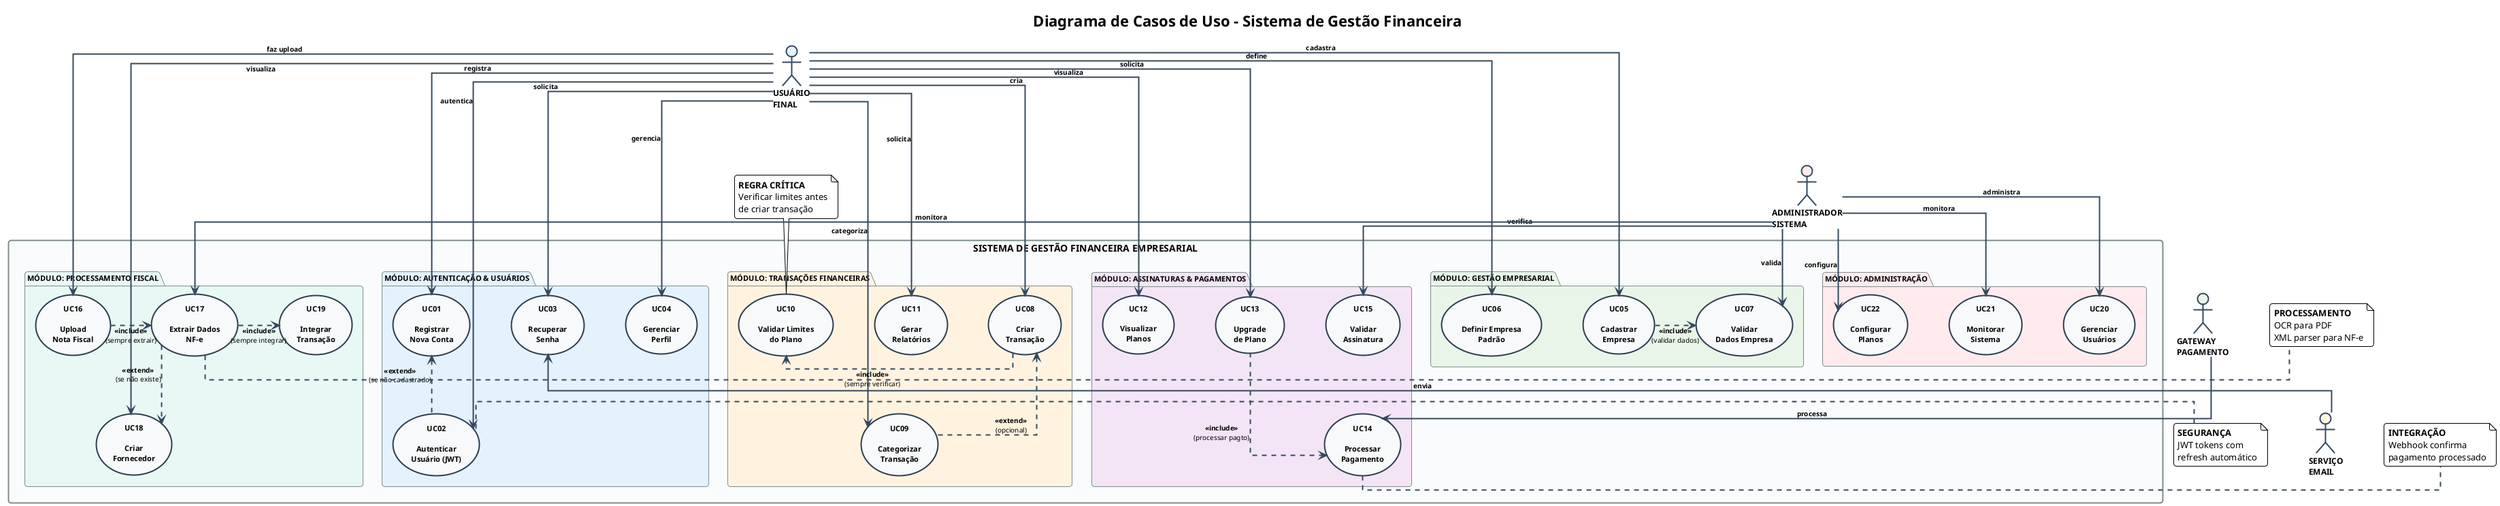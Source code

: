 @startuml UseCaseDiagram
!theme plain
title Diagrama de Casos de Uso - Sistema de Gestão Financeira

' Configurações profissionais otimizadas
skinparam defaultFontColor #000000
skinparam backgroundColor white
skinparam shadowing false
skinparam roundcorner 8
skinparam linetype ortho
skinparam nodesep 60
skinparam ranksep 80

skinparam usecase {
    BorderColor #2C3E50
    BackgroundColor #F8F9FA
    FontSize 11
    FontStyle bold
    BorderThickness 2
}
skinparam actor {
    BorderColor #34495E
    BackgroundColor #E8F4FD
    FontSize 12
    FontStyle bold
    BorderThickness 2
}
skinparam rectangle {
    BorderColor #2C3E50
    BackgroundColor #ECF0F1
    FontStyle bold
    BorderThickness 2
}
skinparam package {
    BorderColor #7F8C8D
    BackgroundColor #FAFBFC
    FontSize 11
    FontStyle bold
    BorderThickness 1
}
skinparam arrow {
    Color #34495E
    FontColor #000000
    FontSize 10
    Thickness 2
}

' Layout otimizado
top to bottom direction

' Atores do sistema (posicionamento estratégico)
actor "**USUÁRIO**\n**FINAL**" as User #E3F2FD
actor "**ADMINISTRADOR**\n**SISTEMA**" as Admin #FFEBEE
actor "**GATEWAY**\n**PAGAMENTO**" as PaymentGW #E8F5E8
actor "**SERVIÇO**\n**EMAIL**" as EmailService #FFF8E1

rectangle "**SISTEMA DE GESTÃO FINANCEIRA EMPRESARIAL**" {
    
    package "**MÓDULO: AUTENTICAÇÃO & USUÁRIOS**" #E3F2FD {
        usecase "**UC01**\n\nRegistrar\nNova Conta" as UC01
        usecase "**UC02**\n\nAutenticar\nUsuário (JWT)" as UC02
        usecase "**UC03**\n\nRecuperar\nSenha" as UC03
        usecase "**UC04**\n\nGerenciar\nPerfil" as UC04
    }
    
    package "**MÓDULO: GESTÃO EMPRESARIAL**" #E8F5E8 {
        usecase "**UC05**\n\nCadastrar\nEmpresa" as UC05
        usecase "**UC06**\n\nDefinir Empresa\nPadrão" as UC06
        usecase "**UC07**\n\nValidar\nDados Empresa" as UC07
    }
    
    package "**MÓDULO: TRANSAÇÕES FINANCEIRAS**" #FFF3E0 {
        usecase "**UC08**\n\nCriar\nTransação" as UC08
        usecase "**UC09**\n\nCategorizar\nTransação" as UC09
        usecase "**UC10**\n\nValidar Limites\ndo Plano" as UC10
        usecase "**UC11**\n\nGerar\nRelatórios" as UC11
    }
    
    package "**MÓDULO: ASSINATURAS & PAGAMENTOS**" #F3E5F5 {
        usecase "**UC12**\n\nVisualizar\nPlanos" as UC12
        usecase "**UC13**\n\nUpgrade\nde Plano" as UC13
        usecase "**UC14**\n\nProcessar\nPagamento" as UC14
        usecase "**UC15**\n\nValidar\nAssinatura" as UC15
    }
    
    package "**MÓDULO: PROCESSAMENTO FISCAL**" #E8F8F5 {
        usecase "**UC16**\n\nUpload\nNota Fiscal" as UC16
        usecase "**UC17**\n\nExtrair Dados\nNF-e" as UC17
        usecase "**UC18**\n\nCriar\nFornecedor" as UC18
        usecase "**UC19**\n\nIntegrar\nTransação" as UC19
    }
    
    package "**MÓDULO: ADMINISTRAÇÃO**" #FFEBEE {
        usecase "**UC20**\n\nGerenciar\nUsuários" as UC20
        usecase "**UC21**\n\nMonitorar\nSistema" as UC21
        usecase "**UC22**\n\nConfigurar\nPlanos" as UC22
    }
}

' Posicionamento hierárquico dos atores
User -[hidden]down- Admin
Admin -[hidden]down- PaymentGW
PaymentGW -[hidden]down- EmailService

' Relacionamentos do Usuário Final
User -down-> UC01 : **registra**
User -down-> UC02 : **autentica**
User -down-> UC03 : **solicita**
User -down-> UC04 : **gerencia**
User -down-> UC05 : **cadastra**
User -down-> UC06 : **define**
User -down-> UC08 : **cria**
User -down-> UC09 : **categoriza**
User -down-> UC11 : **solicita**
User -down-> UC12 : **visualiza**
User -down-> UC13 : **solicita**
User -down-> UC16 : **faz upload**
User -down-> UC18 : **visualiza**

' Relacionamentos do Administrador
Admin -down-> UC20 : **administra**
Admin -down-> UC21 : **monitora**
Admin -down-> UC22 : **configura**
Admin -down-> UC07 : **valida**
Admin -down-> UC15 : **verifica**
Admin -down-> UC17 : **monitora**

' Relacionamentos Sistemas Externos
PaymentGW -down-> UC14 : **processa**
EmailService -down-> UC03 : **envia**

' Dependências e Extensões (pontilhadas)
UC02 .up.> UC01 : **<<extend>>**\n(se não cadastrado)
UC08 .right.> UC10 : **<<include>>**\n(sempre verificar)
UC13 .down.> UC14 : **<<include>>**\n(processar pagto)
UC05 .right.> UC07 : **<<include>>**\n(validar dados)
UC09 .up.> UC08 : **<<extend>>**\n(opcional)
UC16 .right.> UC17 : **<<include>>**\n(sempre extrair)
UC17 .down.> UC18 : **<<extend>>**\n(se não existe)
UC17 .right.> UC19 : **<<include>>**\n(sempre integrar)

' Notas explicativas estratégicas
note top of UC10 : **REGRA CRÍTICA**\nVerificar limites antes\nde criar transação

note right of UC14 : **INTEGRAÇÃO**\nWebhook confirma\npagamento processado

note left of UC02 : **SEGURANÇA**\nJWT tokens com\nrefresh automático

note right of UC17 : **PROCESSAMENTO**\nOCR para PDF\nXML parser para NF-e

@enduml
